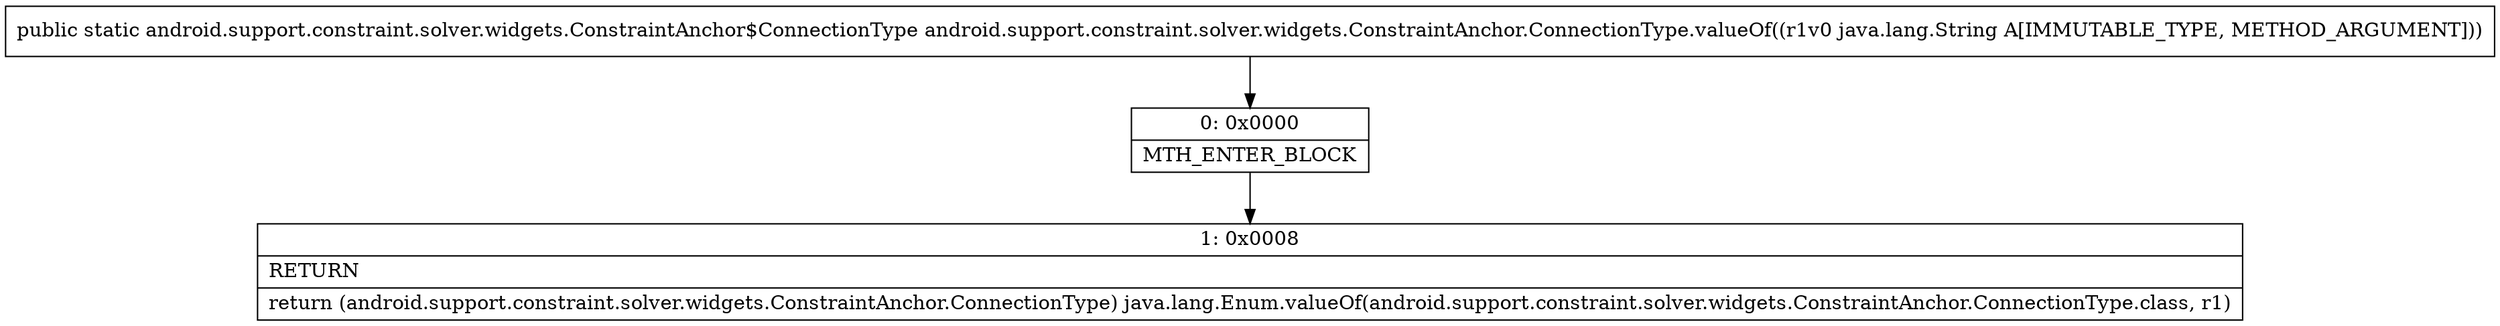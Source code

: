 digraph "CFG forandroid.support.constraint.solver.widgets.ConstraintAnchor.ConnectionType.valueOf(Ljava\/lang\/String;)Landroid\/support\/constraint\/solver\/widgets\/ConstraintAnchor$ConnectionType;" {
Node_0 [shape=record,label="{0\:\ 0x0000|MTH_ENTER_BLOCK\l}"];
Node_1 [shape=record,label="{1\:\ 0x0008|RETURN\l|return (android.support.constraint.solver.widgets.ConstraintAnchor.ConnectionType) java.lang.Enum.valueOf(android.support.constraint.solver.widgets.ConstraintAnchor.ConnectionType.class, r1)\l}"];
MethodNode[shape=record,label="{public static android.support.constraint.solver.widgets.ConstraintAnchor$ConnectionType android.support.constraint.solver.widgets.ConstraintAnchor.ConnectionType.valueOf((r1v0 java.lang.String A[IMMUTABLE_TYPE, METHOD_ARGUMENT])) }"];
MethodNode -> Node_0;
Node_0 -> Node_1;
}


